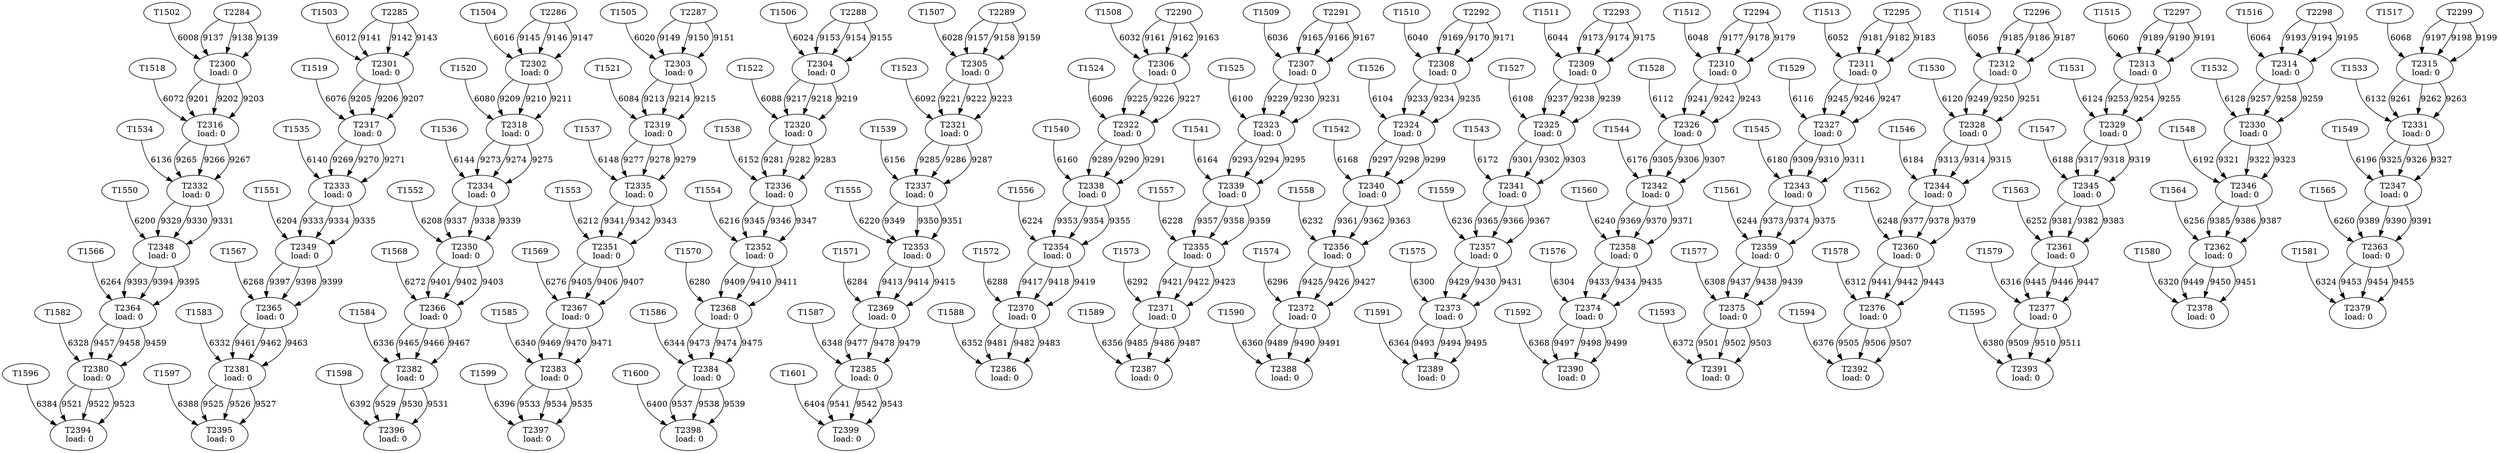 digraph taskgraph {
	T2300 [label= "T2300\n load: 0"];
	T1502 -> T2300[label=6008];
	T2284 -> T2300[label=9137];
	T2284 -> T2300[label=9138];
	T2284 -> T2300[label=9139];
	T2301 [label= "T2301\n load: 0"];
	T1503 -> T2301[label=6012];
	T2285 -> T2301[label=9141];
	T2285 -> T2301[label=9142];
	T2285 -> T2301[label=9143];
	T2302 [label= "T2302\n load: 0"];
	T1504 -> T2302[label=6016];
	T2286 -> T2302[label=9145];
	T2286 -> T2302[label=9146];
	T2286 -> T2302[label=9147];
	T2303 [label= "T2303\n load: 0"];
	T1505 -> T2303[label=6020];
	T2287 -> T2303[label=9149];
	T2287 -> T2303[label=9150];
	T2287 -> T2303[label=9151];
	T2304 [label= "T2304\n load: 0"];
	T1506 -> T2304[label=6024];
	T2288 -> T2304[label=9153];
	T2288 -> T2304[label=9154];
	T2288 -> T2304[label=9155];
	T2305 [label= "T2305\n load: 0"];
	T1507 -> T2305[label=6028];
	T2289 -> T2305[label=9157];
	T2289 -> T2305[label=9158];
	T2289 -> T2305[label=9159];
	T2306 [label= "T2306\n load: 0"];
	T1508 -> T2306[label=6032];
	T2290 -> T2306[label=9161];
	T2290 -> T2306[label=9162];
	T2290 -> T2306[label=9163];
	T2307 [label= "T2307\n load: 0"];
	T1509 -> T2307[label=6036];
	T2291 -> T2307[label=9165];
	T2291 -> T2307[label=9166];
	T2291 -> T2307[label=9167];
	T2308 [label= "T2308\n load: 0"];
	T1510 -> T2308[label=6040];
	T2292 -> T2308[label=9169];
	T2292 -> T2308[label=9170];
	T2292 -> T2308[label=9171];
	T2309 [label= "T2309\n load: 0"];
	T1511 -> T2309[label=6044];
	T2293 -> T2309[label=9173];
	T2293 -> T2309[label=9174];
	T2293 -> T2309[label=9175];
	T2310 [label= "T2310\n load: 0"];
	T1512 -> T2310[label=6048];
	T2294 -> T2310[label=9177];
	T2294 -> T2310[label=9178];
	T2294 -> T2310[label=9179];
	T2311 [label= "T2311\n load: 0"];
	T1513 -> T2311[label=6052];
	T2295 -> T2311[label=9181];
	T2295 -> T2311[label=9182];
	T2295 -> T2311[label=9183];
	T2312 [label= "T2312\n load: 0"];
	T1514 -> T2312[label=6056];
	T2296 -> T2312[label=9185];
	T2296 -> T2312[label=9186];
	T2296 -> T2312[label=9187];
	T2313 [label= "T2313\n load: 0"];
	T1515 -> T2313[label=6060];
	T2297 -> T2313[label=9189];
	T2297 -> T2313[label=9190];
	T2297 -> T2313[label=9191];
	T2314 [label= "T2314\n load: 0"];
	T1516 -> T2314[label=6064];
	T2298 -> T2314[label=9193];
	T2298 -> T2314[label=9194];
	T2298 -> T2314[label=9195];
	T2315 [label= "T2315\n load: 0"];
	T1517 -> T2315[label=6068];
	T2299 -> T2315[label=9197];
	T2299 -> T2315[label=9198];
	T2299 -> T2315[label=9199];
	T2316 [label= "T2316\n load: 0"];
	T1518 -> T2316[label=6072];
	T2300 -> T2316[label=9201];
	T2300 -> T2316[label=9202];
	T2300 -> T2316[label=9203];
	T2317 [label= "T2317\n load: 0"];
	T1519 -> T2317[label=6076];
	T2301 -> T2317[label=9205];
	T2301 -> T2317[label=9206];
	T2301 -> T2317[label=9207];
	T2318 [label= "T2318\n load: 0"];
	T1520 -> T2318[label=6080];
	T2302 -> T2318[label=9209];
	T2302 -> T2318[label=9210];
	T2302 -> T2318[label=9211];
	T2319 [label= "T2319\n load: 0"];
	T1521 -> T2319[label=6084];
	T2303 -> T2319[label=9213];
	T2303 -> T2319[label=9214];
	T2303 -> T2319[label=9215];
	T2320 [label= "T2320\n load: 0"];
	T1522 -> T2320[label=6088];
	T2304 -> T2320[label=9217];
	T2304 -> T2320[label=9218];
	T2304 -> T2320[label=9219];
	T2321 [label= "T2321\n load: 0"];
	T1523 -> T2321[label=6092];
	T2305 -> T2321[label=9221];
	T2305 -> T2321[label=9222];
	T2305 -> T2321[label=9223];
	T2322 [label= "T2322\n load: 0"];
	T1524 -> T2322[label=6096];
	T2306 -> T2322[label=9225];
	T2306 -> T2322[label=9226];
	T2306 -> T2322[label=9227];
	T2323 [label= "T2323\n load: 0"];
	T1525 -> T2323[label=6100];
	T2307 -> T2323[label=9229];
	T2307 -> T2323[label=9230];
	T2307 -> T2323[label=9231];
	T2324 [label= "T2324\n load: 0"];
	T1526 -> T2324[label=6104];
	T2308 -> T2324[label=9233];
	T2308 -> T2324[label=9234];
	T2308 -> T2324[label=9235];
	T2325 [label= "T2325\n load: 0"];
	T1527 -> T2325[label=6108];
	T2309 -> T2325[label=9237];
	T2309 -> T2325[label=9238];
	T2309 -> T2325[label=9239];
	T2326 [label= "T2326\n load: 0"];
	T1528 -> T2326[label=6112];
	T2310 -> T2326[label=9241];
	T2310 -> T2326[label=9242];
	T2310 -> T2326[label=9243];
	T2327 [label= "T2327\n load: 0"];
	T1529 -> T2327[label=6116];
	T2311 -> T2327[label=9245];
	T2311 -> T2327[label=9246];
	T2311 -> T2327[label=9247];
	T2328 [label= "T2328\n load: 0"];
	T1530 -> T2328[label=6120];
	T2312 -> T2328[label=9249];
	T2312 -> T2328[label=9250];
	T2312 -> T2328[label=9251];
	T2329 [label= "T2329\n load: 0"];
	T1531 -> T2329[label=6124];
	T2313 -> T2329[label=9253];
	T2313 -> T2329[label=9254];
	T2313 -> T2329[label=9255];
	T2330 [label= "T2330\n load: 0"];
	T1532 -> T2330[label=6128];
	T2314 -> T2330[label=9257];
	T2314 -> T2330[label=9258];
	T2314 -> T2330[label=9259];
	T2331 [label= "T2331\n load: 0"];
	T1533 -> T2331[label=6132];
	T2315 -> T2331[label=9261];
	T2315 -> T2331[label=9262];
	T2315 -> T2331[label=9263];
	T2332 [label= "T2332\n load: 0"];
	T1534 -> T2332[label=6136];
	T2316 -> T2332[label=9265];
	T2316 -> T2332[label=9266];
	T2316 -> T2332[label=9267];
	T2333 [label= "T2333\n load: 0"];
	T1535 -> T2333[label=6140];
	T2317 -> T2333[label=9269];
	T2317 -> T2333[label=9270];
	T2317 -> T2333[label=9271];
	T2334 [label= "T2334\n load: 0"];
	T1536 -> T2334[label=6144];
	T2318 -> T2334[label=9273];
	T2318 -> T2334[label=9274];
	T2318 -> T2334[label=9275];
	T2335 [label= "T2335\n load: 0"];
	T1537 -> T2335[label=6148];
	T2319 -> T2335[label=9277];
	T2319 -> T2335[label=9278];
	T2319 -> T2335[label=9279];
	T2336 [label= "T2336\n load: 0"];
	T1538 -> T2336[label=6152];
	T2320 -> T2336[label=9281];
	T2320 -> T2336[label=9282];
	T2320 -> T2336[label=9283];
	T2337 [label= "T2337\n load: 0"];
	T1539 -> T2337[label=6156];
	T2321 -> T2337[label=9285];
	T2321 -> T2337[label=9286];
	T2321 -> T2337[label=9287];
	T2338 [label= "T2338\n load: 0"];
	T1540 -> T2338[label=6160];
	T2322 -> T2338[label=9289];
	T2322 -> T2338[label=9290];
	T2322 -> T2338[label=9291];
	T2339 [label= "T2339\n load: 0"];
	T1541 -> T2339[label=6164];
	T2323 -> T2339[label=9293];
	T2323 -> T2339[label=9294];
	T2323 -> T2339[label=9295];
	T2340 [label= "T2340\n load: 0"];
	T1542 -> T2340[label=6168];
	T2324 -> T2340[label=9297];
	T2324 -> T2340[label=9298];
	T2324 -> T2340[label=9299];
	T2341 [label= "T2341\n load: 0"];
	T1543 -> T2341[label=6172];
	T2325 -> T2341[label=9301];
	T2325 -> T2341[label=9302];
	T2325 -> T2341[label=9303];
	T2342 [label= "T2342\n load: 0"];
	T1544 -> T2342[label=6176];
	T2326 -> T2342[label=9305];
	T2326 -> T2342[label=9306];
	T2326 -> T2342[label=9307];
	T2343 [label= "T2343\n load: 0"];
	T1545 -> T2343[label=6180];
	T2327 -> T2343[label=9309];
	T2327 -> T2343[label=9310];
	T2327 -> T2343[label=9311];
	T2344 [label= "T2344\n load: 0"];
	T1546 -> T2344[label=6184];
	T2328 -> T2344[label=9313];
	T2328 -> T2344[label=9314];
	T2328 -> T2344[label=9315];
	T2345 [label= "T2345\n load: 0"];
	T1547 -> T2345[label=6188];
	T2329 -> T2345[label=9317];
	T2329 -> T2345[label=9318];
	T2329 -> T2345[label=9319];
	T2346 [label= "T2346\n load: 0"];
	T1548 -> T2346[label=6192];
	T2330 -> T2346[label=9321];
	T2330 -> T2346[label=9322];
	T2330 -> T2346[label=9323];
	T2347 [label= "T2347\n load: 0"];
	T1549 -> T2347[label=6196];
	T2331 -> T2347[label=9325];
	T2331 -> T2347[label=9326];
	T2331 -> T2347[label=9327];
	T2348 [label= "T2348\n load: 0"];
	T1550 -> T2348[label=6200];
	T2332 -> T2348[label=9329];
	T2332 -> T2348[label=9330];
	T2332 -> T2348[label=9331];
	T2349 [label= "T2349\n load: 0"];
	T1551 -> T2349[label=6204];
	T2333 -> T2349[label=9333];
	T2333 -> T2349[label=9334];
	T2333 -> T2349[label=9335];
	T2350 [label= "T2350\n load: 0"];
	T1552 -> T2350[label=6208];
	T2334 -> T2350[label=9337];
	T2334 -> T2350[label=9338];
	T2334 -> T2350[label=9339];
	T2351 [label= "T2351\n load: 0"];
	T1553 -> T2351[label=6212];
	T2335 -> T2351[label=9341];
	T2335 -> T2351[label=9342];
	T2335 -> T2351[label=9343];
	T2352 [label= "T2352\n load: 0"];
	T1554 -> T2352[label=6216];
	T2336 -> T2352[label=9345];
	T2336 -> T2352[label=9346];
	T2336 -> T2352[label=9347];
	T2353 [label= "T2353\n load: 0"];
	T1555 -> T2353[label=6220];
	T2337 -> T2353[label=9349];
	T2337 -> T2353[label=9350];
	T2337 -> T2353[label=9351];
	T2354 [label= "T2354\n load: 0"];
	T1556 -> T2354[label=6224];
	T2338 -> T2354[label=9353];
	T2338 -> T2354[label=9354];
	T2338 -> T2354[label=9355];
	T2355 [label= "T2355\n load: 0"];
	T1557 -> T2355[label=6228];
	T2339 -> T2355[label=9357];
	T2339 -> T2355[label=9358];
	T2339 -> T2355[label=9359];
	T2356 [label= "T2356\n load: 0"];
	T1558 -> T2356[label=6232];
	T2340 -> T2356[label=9361];
	T2340 -> T2356[label=9362];
	T2340 -> T2356[label=9363];
	T2357 [label= "T2357\n load: 0"];
	T1559 -> T2357[label=6236];
	T2341 -> T2357[label=9365];
	T2341 -> T2357[label=9366];
	T2341 -> T2357[label=9367];
	T2358 [label= "T2358\n load: 0"];
	T1560 -> T2358[label=6240];
	T2342 -> T2358[label=9369];
	T2342 -> T2358[label=9370];
	T2342 -> T2358[label=9371];
	T2359 [label= "T2359\n load: 0"];
	T1561 -> T2359[label=6244];
	T2343 -> T2359[label=9373];
	T2343 -> T2359[label=9374];
	T2343 -> T2359[label=9375];
	T2360 [label= "T2360\n load: 0"];
	T1562 -> T2360[label=6248];
	T2344 -> T2360[label=9377];
	T2344 -> T2360[label=9378];
	T2344 -> T2360[label=9379];
	T2361 [label= "T2361\n load: 0"];
	T1563 -> T2361[label=6252];
	T2345 -> T2361[label=9381];
	T2345 -> T2361[label=9382];
	T2345 -> T2361[label=9383];
	T2362 [label= "T2362\n load: 0"];
	T1564 -> T2362[label=6256];
	T2346 -> T2362[label=9385];
	T2346 -> T2362[label=9386];
	T2346 -> T2362[label=9387];
	T2363 [label= "T2363\n load: 0"];
	T1565 -> T2363[label=6260];
	T2347 -> T2363[label=9389];
	T2347 -> T2363[label=9390];
	T2347 -> T2363[label=9391];
	T2364 [label= "T2364\n load: 0"];
	T1566 -> T2364[label=6264];
	T2348 -> T2364[label=9393];
	T2348 -> T2364[label=9394];
	T2348 -> T2364[label=9395];
	T2365 [label= "T2365\n load: 0"];
	T1567 -> T2365[label=6268];
	T2349 -> T2365[label=9397];
	T2349 -> T2365[label=9398];
	T2349 -> T2365[label=9399];
	T2366 [label= "T2366\n load: 0"];
	T1568 -> T2366[label=6272];
	T2350 -> T2366[label=9401];
	T2350 -> T2366[label=9402];
	T2350 -> T2366[label=9403];
	T2367 [label= "T2367\n load: 0"];
	T1569 -> T2367[label=6276];
	T2351 -> T2367[label=9405];
	T2351 -> T2367[label=9406];
	T2351 -> T2367[label=9407];
	T2368 [label= "T2368\n load: 0"];
	T1570 -> T2368[label=6280];
	T2352 -> T2368[label=9409];
	T2352 -> T2368[label=9410];
	T2352 -> T2368[label=9411];
	T2369 [label= "T2369\n load: 0"];
	T1571 -> T2369[label=6284];
	T2353 -> T2369[label=9413];
	T2353 -> T2369[label=9414];
	T2353 -> T2369[label=9415];
	T2370 [label= "T2370\n load: 0"];
	T1572 -> T2370[label=6288];
	T2354 -> T2370[label=9417];
	T2354 -> T2370[label=9418];
	T2354 -> T2370[label=9419];
	T2371 [label= "T2371\n load: 0"];
	T1573 -> T2371[label=6292];
	T2355 -> T2371[label=9421];
	T2355 -> T2371[label=9422];
	T2355 -> T2371[label=9423];
	T2372 [label= "T2372\n load: 0"];
	T1574 -> T2372[label=6296];
	T2356 -> T2372[label=9425];
	T2356 -> T2372[label=9426];
	T2356 -> T2372[label=9427];
	T2373 [label= "T2373\n load: 0"];
	T1575 -> T2373[label=6300];
	T2357 -> T2373[label=9429];
	T2357 -> T2373[label=9430];
	T2357 -> T2373[label=9431];
	T2374 [label= "T2374\n load: 0"];
	T1576 -> T2374[label=6304];
	T2358 -> T2374[label=9433];
	T2358 -> T2374[label=9434];
	T2358 -> T2374[label=9435];
	T2375 [label= "T2375\n load: 0"];
	T1577 -> T2375[label=6308];
	T2359 -> T2375[label=9437];
	T2359 -> T2375[label=9438];
	T2359 -> T2375[label=9439];
	T2376 [label= "T2376\n load: 0"];
	T1578 -> T2376[label=6312];
	T2360 -> T2376[label=9441];
	T2360 -> T2376[label=9442];
	T2360 -> T2376[label=9443];
	T2377 [label= "T2377\n load: 0"];
	T1579 -> T2377[label=6316];
	T2361 -> T2377[label=9445];
	T2361 -> T2377[label=9446];
	T2361 -> T2377[label=9447];
	T2378 [label= "T2378\n load: 0"];
	T1580 -> T2378[label=6320];
	T2362 -> T2378[label=9449];
	T2362 -> T2378[label=9450];
	T2362 -> T2378[label=9451];
	T2379 [label= "T2379\n load: 0"];
	T1581 -> T2379[label=6324];
	T2363 -> T2379[label=9453];
	T2363 -> T2379[label=9454];
	T2363 -> T2379[label=9455];
	T2380 [label= "T2380\n load: 0"];
	T1582 -> T2380[label=6328];
	T2364 -> T2380[label=9457];
	T2364 -> T2380[label=9458];
	T2364 -> T2380[label=9459];
	T2381 [label= "T2381\n load: 0"];
	T1583 -> T2381[label=6332];
	T2365 -> T2381[label=9461];
	T2365 -> T2381[label=9462];
	T2365 -> T2381[label=9463];
	T2382 [label= "T2382\n load: 0"];
	T1584 -> T2382[label=6336];
	T2366 -> T2382[label=9465];
	T2366 -> T2382[label=9466];
	T2366 -> T2382[label=9467];
	T2383 [label= "T2383\n load: 0"];
	T1585 -> T2383[label=6340];
	T2367 -> T2383[label=9469];
	T2367 -> T2383[label=9470];
	T2367 -> T2383[label=9471];
	T2384 [label= "T2384\n load: 0"];
	T1586 -> T2384[label=6344];
	T2368 -> T2384[label=9473];
	T2368 -> T2384[label=9474];
	T2368 -> T2384[label=9475];
	T2385 [label= "T2385\n load: 0"];
	T1587 -> T2385[label=6348];
	T2369 -> T2385[label=9477];
	T2369 -> T2385[label=9478];
	T2369 -> T2385[label=9479];
	T2386 [label= "T2386\n load: 0"];
	T1588 -> T2386[label=6352];
	T2370 -> T2386[label=9481];
	T2370 -> T2386[label=9482];
	T2370 -> T2386[label=9483];
	T2387 [label= "T2387\n load: 0"];
	T1589 -> T2387[label=6356];
	T2371 -> T2387[label=9485];
	T2371 -> T2387[label=9486];
	T2371 -> T2387[label=9487];
	T2388 [label= "T2388\n load: 0"];
	T1590 -> T2388[label=6360];
	T2372 -> T2388[label=9489];
	T2372 -> T2388[label=9490];
	T2372 -> T2388[label=9491];
	T2389 [label= "T2389\n load: 0"];
	T1591 -> T2389[label=6364];
	T2373 -> T2389[label=9493];
	T2373 -> T2389[label=9494];
	T2373 -> T2389[label=9495];
	T2390 [label= "T2390\n load: 0"];
	T1592 -> T2390[label=6368];
	T2374 -> T2390[label=9497];
	T2374 -> T2390[label=9498];
	T2374 -> T2390[label=9499];
	T2391 [label= "T2391\n load: 0"];
	T1593 -> T2391[label=6372];
	T2375 -> T2391[label=9501];
	T2375 -> T2391[label=9502];
	T2375 -> T2391[label=9503];
	T2392 [label= "T2392\n load: 0"];
	T1594 -> T2392[label=6376];
	T2376 -> T2392[label=9505];
	T2376 -> T2392[label=9506];
	T2376 -> T2392[label=9507];
	T2393 [label= "T2393\n load: 0"];
	T1595 -> T2393[label=6380];
	T2377 -> T2393[label=9509];
	T2377 -> T2393[label=9510];
	T2377 -> T2393[label=9511];
	T2394 [label= "T2394\n load: 0"];
	T1596 -> T2394[label=6384];
	T2380 -> T2394[label=9521];
	T2380 -> T2394[label=9522];
	T2380 -> T2394[label=9523];
	T2395 [label= "T2395\n load: 0"];
	T1597 -> T2395[label=6388];
	T2381 -> T2395[label=9525];
	T2381 -> T2395[label=9526];
	T2381 -> T2395[label=9527];
	T2396 [label= "T2396\n load: 0"];
	T1598 -> T2396[label=6392];
	T2382 -> T2396[label=9529];
	T2382 -> T2396[label=9530];
	T2382 -> T2396[label=9531];
	T2397 [label= "T2397\n load: 0"];
	T1599 -> T2397[label=6396];
	T2383 -> T2397[label=9533];
	T2383 -> T2397[label=9534];
	T2383 -> T2397[label=9535];
	T2398 [label= "T2398\n load: 0"];
	T1600 -> T2398[label=6400];
	T2384 -> T2398[label=9537];
	T2384 -> T2398[label=9538];
	T2384 -> T2398[label=9539];
	T2399 [label= "T2399\n load: 0"];
	T1601 -> T2399[label=6404];
	T2385 -> T2399[label=9541];
	T2385 -> T2399[label=9542];
	T2385 -> T2399[label=9543];
}